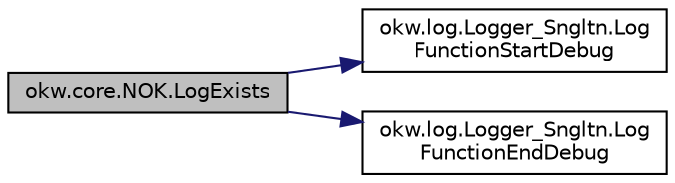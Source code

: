 digraph "okw.core.NOK.LogExists"
{
 // INTERACTIVE_SVG=YES
 // LATEX_PDF_SIZE
  edge [fontname="Helvetica",fontsize="10",labelfontname="Helvetica",labelfontsize="10"];
  node [fontname="Helvetica",fontsize="10",shape=record];
  rankdir="LR";
  Node43 [label="okw.core.NOK.LogExists",height=0.2,width=0.4,color="black", fillcolor="grey75", style="filled", fontcolor="black",tooltip="Gibt die Existenz eines GUI-Objektes mit YES/NO in den Testergebnissen aus."];
  Node43 -> Node44 [color="midnightblue",fontsize="10",style="solid",fontname="Helvetica"];
  Node44 [label="okw.log.Logger_Sngltn.Log\lFunctionStartDebug",height=0.2,width=0.4,color="black", fillcolor="white", style="filled",URL="$classokw_1_1log_1_1_logger___sngltn.html#a2d4c3d22d2a52b92873ee2f3853d9c42",tooltip="LogFunctionStartDebug:"];
  Node43 -> Node45 [color="midnightblue",fontsize="10",style="solid",fontname="Helvetica"];
  Node45 [label="okw.log.Logger_Sngltn.Log\lFunctionEndDebug",height=0.2,width=0.4,color="black", fillcolor="white", style="filled",URL="$classokw_1_1log_1_1_logger___sngltn.html#a91b192a4e0381f6d02b791693d0fab84",tooltip="LogFunctionEndDebug:"];
}
